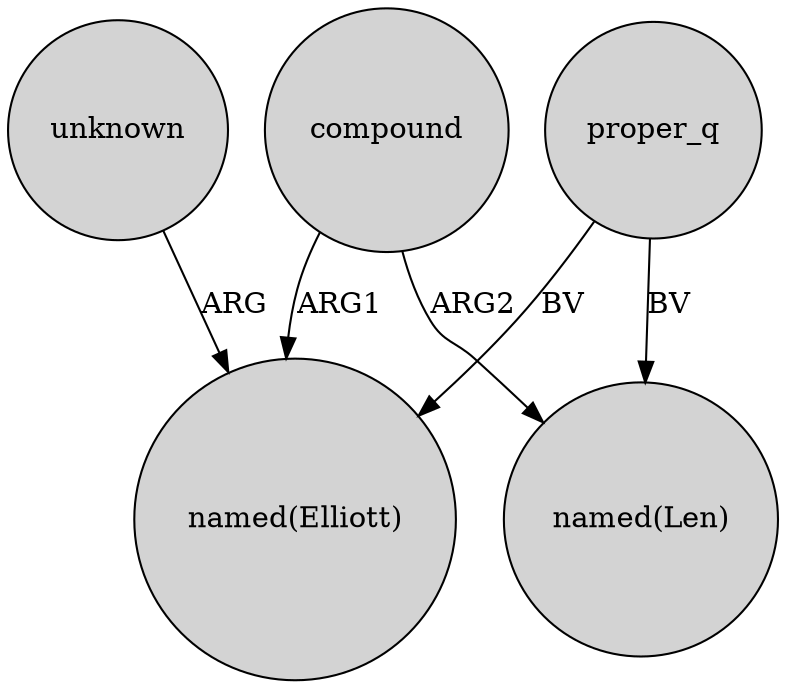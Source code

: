 digraph {
	node [shape=circle style=filled]
	unknown -> "named(Elliott)" [label=ARG]
	proper_q -> "named(Elliott)" [label=BV]
	compound -> "named(Elliott)" [label=ARG1]
	proper_q -> "named(Len)" [label=BV]
	compound -> "named(Len)" [label=ARG2]
}

